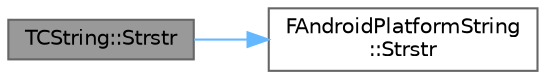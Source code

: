 digraph "TCString::Strstr"
{
 // INTERACTIVE_SVG=YES
 // LATEX_PDF_SIZE
  bgcolor="transparent";
  edge [fontname=Helvetica,fontsize=10,labelfontname=Helvetica,labelfontsize=10];
  node [fontname=Helvetica,fontsize=10,shape=box,height=0.2,width=0.4];
  rankdir="LR";
  Node1 [id="Node000001",label="TCString::Strstr",height=0.2,width=0.4,color="gray40", fillcolor="grey60", style="filled", fontcolor="black",tooltip="strstr wrapper"];
  Node1 -> Node2 [id="edge1_Node000001_Node000002",color="steelblue1",style="solid",tooltip=" "];
  Node2 [id="Node000002",label="FAndroidPlatformString\l::Strstr",height=0.2,width=0.4,color="grey40", fillcolor="white", style="filled",URL="$d5/d69/structFAndroidPlatformString.html#ac8bba5058bf464d3b8ddbc3f9204f66f",tooltip=" "];
}
